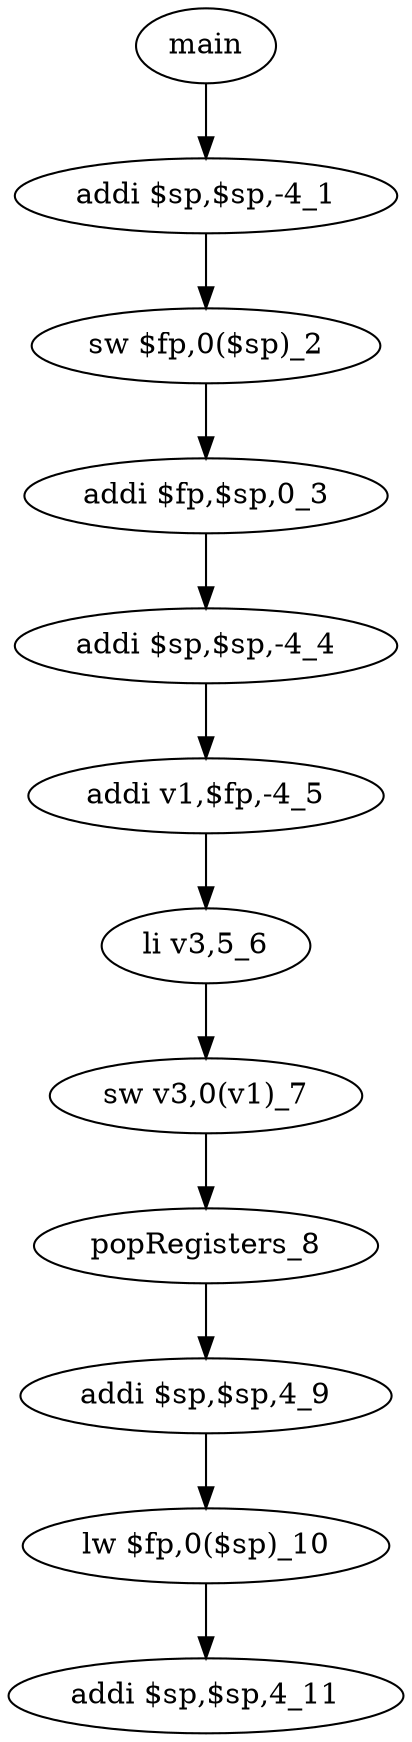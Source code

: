 digraph {
"main" -> "addi $sp,$sp,-4_1" -> "sw $fp,0($sp)_2" -> "addi $fp,$sp,0_3" -> "addi $sp,$sp,-4_4" -> "addi v1,$fp,-4_5" -> "li v3,5_6" -> "sw v3,0(v1)_7" -> "popRegisters_8" -> "addi $sp,$sp,4_9" -> "lw $fp,0($sp)_10" -> "addi $sp,$sp,4_11"
}
